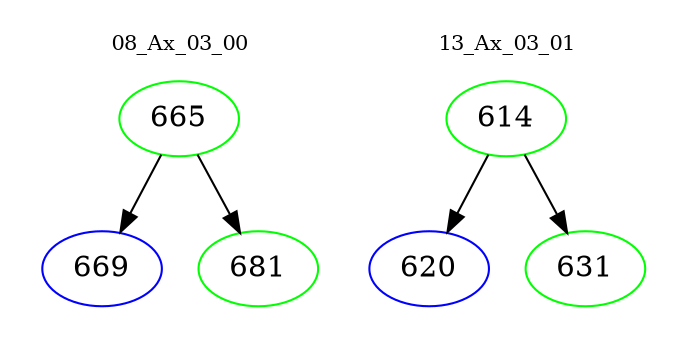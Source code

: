 digraph{
subgraph cluster_0 {
color = white
label = "08_Ax_03_00";
fontsize=10;
T0_665 [label="665", color="green"]
T0_665 -> T0_669 [color="black"]
T0_669 [label="669", color="blue"]
T0_665 -> T0_681 [color="black"]
T0_681 [label="681", color="green"]
}
subgraph cluster_1 {
color = white
label = "13_Ax_03_01";
fontsize=10;
T1_614 [label="614", color="green"]
T1_614 -> T1_620 [color="black"]
T1_620 [label="620", color="blue"]
T1_614 -> T1_631 [color="black"]
T1_631 [label="631", color="green"]
}
}
